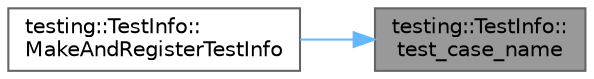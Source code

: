 digraph "testing::TestInfo::test_case_name"
{
 // LATEX_PDF_SIZE
  bgcolor="transparent";
  edge [fontname=Helvetica,fontsize=10,labelfontname=Helvetica,labelfontsize=10];
  node [fontname=Helvetica,fontsize=10,shape=box,height=0.2,width=0.4];
  rankdir="RL";
  Node1 [id="Node000001",label="testing::TestInfo::\ltest_case_name",height=0.2,width=0.4,color="gray40", fillcolor="grey60", style="filled", fontcolor="black",tooltip=" "];
  Node1 -> Node2 [id="edge1_Node000001_Node000002",dir="back",color="steelblue1",style="solid",tooltip=" "];
  Node2 [id="Node000002",label="testing::TestInfo::\lMakeAndRegisterTestInfo",height=0.2,width=0.4,color="grey40", fillcolor="white", style="filled",URL="$classtesting_1_1_test_info.html#ab4b1deaee66e1dac42bb2f505891d701",tooltip=" "];
}

